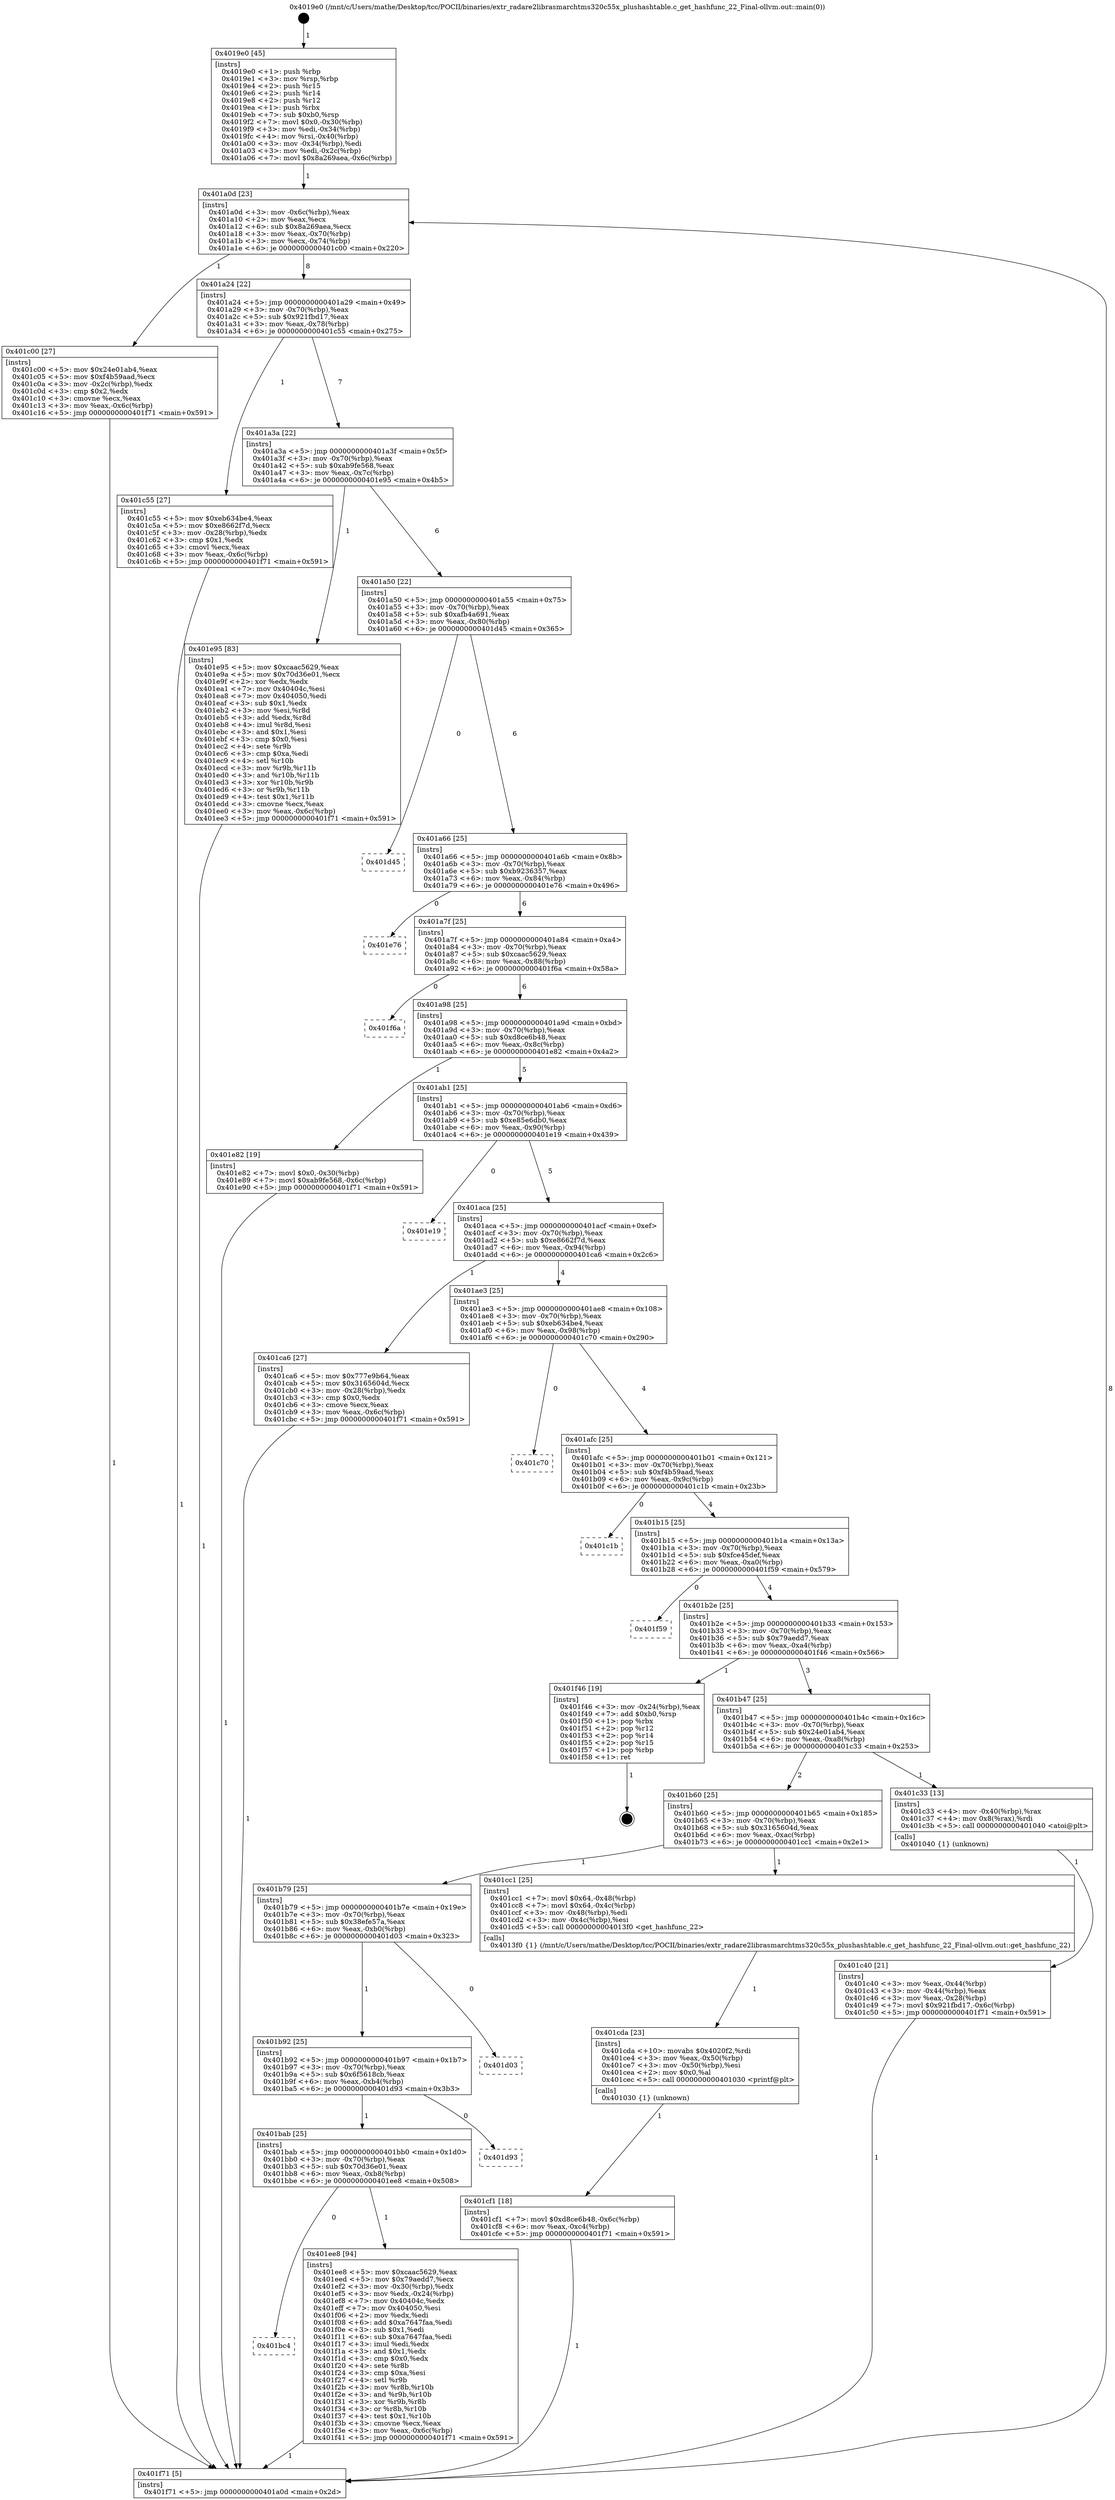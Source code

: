 digraph "0x4019e0" {
  label = "0x4019e0 (/mnt/c/Users/mathe/Desktop/tcc/POCII/binaries/extr_radare2librasmarchtms320c55x_plushashtable.c_get_hashfunc_22_Final-ollvm.out::main(0))"
  labelloc = "t"
  node[shape=record]

  Entry [label="",width=0.3,height=0.3,shape=circle,fillcolor=black,style=filled]
  "0x401a0d" [label="{
     0x401a0d [23]\l
     | [instrs]\l
     &nbsp;&nbsp;0x401a0d \<+3\>: mov -0x6c(%rbp),%eax\l
     &nbsp;&nbsp;0x401a10 \<+2\>: mov %eax,%ecx\l
     &nbsp;&nbsp;0x401a12 \<+6\>: sub $0x8a269aea,%ecx\l
     &nbsp;&nbsp;0x401a18 \<+3\>: mov %eax,-0x70(%rbp)\l
     &nbsp;&nbsp;0x401a1b \<+3\>: mov %ecx,-0x74(%rbp)\l
     &nbsp;&nbsp;0x401a1e \<+6\>: je 0000000000401c00 \<main+0x220\>\l
  }"]
  "0x401c00" [label="{
     0x401c00 [27]\l
     | [instrs]\l
     &nbsp;&nbsp;0x401c00 \<+5\>: mov $0x24e01ab4,%eax\l
     &nbsp;&nbsp;0x401c05 \<+5\>: mov $0xf4b59aad,%ecx\l
     &nbsp;&nbsp;0x401c0a \<+3\>: mov -0x2c(%rbp),%edx\l
     &nbsp;&nbsp;0x401c0d \<+3\>: cmp $0x2,%edx\l
     &nbsp;&nbsp;0x401c10 \<+3\>: cmovne %ecx,%eax\l
     &nbsp;&nbsp;0x401c13 \<+3\>: mov %eax,-0x6c(%rbp)\l
     &nbsp;&nbsp;0x401c16 \<+5\>: jmp 0000000000401f71 \<main+0x591\>\l
  }"]
  "0x401a24" [label="{
     0x401a24 [22]\l
     | [instrs]\l
     &nbsp;&nbsp;0x401a24 \<+5\>: jmp 0000000000401a29 \<main+0x49\>\l
     &nbsp;&nbsp;0x401a29 \<+3\>: mov -0x70(%rbp),%eax\l
     &nbsp;&nbsp;0x401a2c \<+5\>: sub $0x921fbd17,%eax\l
     &nbsp;&nbsp;0x401a31 \<+3\>: mov %eax,-0x78(%rbp)\l
     &nbsp;&nbsp;0x401a34 \<+6\>: je 0000000000401c55 \<main+0x275\>\l
  }"]
  "0x401f71" [label="{
     0x401f71 [5]\l
     | [instrs]\l
     &nbsp;&nbsp;0x401f71 \<+5\>: jmp 0000000000401a0d \<main+0x2d\>\l
  }"]
  "0x4019e0" [label="{
     0x4019e0 [45]\l
     | [instrs]\l
     &nbsp;&nbsp;0x4019e0 \<+1\>: push %rbp\l
     &nbsp;&nbsp;0x4019e1 \<+3\>: mov %rsp,%rbp\l
     &nbsp;&nbsp;0x4019e4 \<+2\>: push %r15\l
     &nbsp;&nbsp;0x4019e6 \<+2\>: push %r14\l
     &nbsp;&nbsp;0x4019e8 \<+2\>: push %r12\l
     &nbsp;&nbsp;0x4019ea \<+1\>: push %rbx\l
     &nbsp;&nbsp;0x4019eb \<+7\>: sub $0xb0,%rsp\l
     &nbsp;&nbsp;0x4019f2 \<+7\>: movl $0x0,-0x30(%rbp)\l
     &nbsp;&nbsp;0x4019f9 \<+3\>: mov %edi,-0x34(%rbp)\l
     &nbsp;&nbsp;0x4019fc \<+4\>: mov %rsi,-0x40(%rbp)\l
     &nbsp;&nbsp;0x401a00 \<+3\>: mov -0x34(%rbp),%edi\l
     &nbsp;&nbsp;0x401a03 \<+3\>: mov %edi,-0x2c(%rbp)\l
     &nbsp;&nbsp;0x401a06 \<+7\>: movl $0x8a269aea,-0x6c(%rbp)\l
  }"]
  Exit [label="",width=0.3,height=0.3,shape=circle,fillcolor=black,style=filled,peripheries=2]
  "0x401c55" [label="{
     0x401c55 [27]\l
     | [instrs]\l
     &nbsp;&nbsp;0x401c55 \<+5\>: mov $0xeb634be4,%eax\l
     &nbsp;&nbsp;0x401c5a \<+5\>: mov $0xe8662f7d,%ecx\l
     &nbsp;&nbsp;0x401c5f \<+3\>: mov -0x28(%rbp),%edx\l
     &nbsp;&nbsp;0x401c62 \<+3\>: cmp $0x1,%edx\l
     &nbsp;&nbsp;0x401c65 \<+3\>: cmovl %ecx,%eax\l
     &nbsp;&nbsp;0x401c68 \<+3\>: mov %eax,-0x6c(%rbp)\l
     &nbsp;&nbsp;0x401c6b \<+5\>: jmp 0000000000401f71 \<main+0x591\>\l
  }"]
  "0x401a3a" [label="{
     0x401a3a [22]\l
     | [instrs]\l
     &nbsp;&nbsp;0x401a3a \<+5\>: jmp 0000000000401a3f \<main+0x5f\>\l
     &nbsp;&nbsp;0x401a3f \<+3\>: mov -0x70(%rbp),%eax\l
     &nbsp;&nbsp;0x401a42 \<+5\>: sub $0xab9fe568,%eax\l
     &nbsp;&nbsp;0x401a47 \<+3\>: mov %eax,-0x7c(%rbp)\l
     &nbsp;&nbsp;0x401a4a \<+6\>: je 0000000000401e95 \<main+0x4b5\>\l
  }"]
  "0x401bc4" [label="{
     0x401bc4\l
  }", style=dashed]
  "0x401e95" [label="{
     0x401e95 [83]\l
     | [instrs]\l
     &nbsp;&nbsp;0x401e95 \<+5\>: mov $0xcaac5629,%eax\l
     &nbsp;&nbsp;0x401e9a \<+5\>: mov $0x70d36e01,%ecx\l
     &nbsp;&nbsp;0x401e9f \<+2\>: xor %edx,%edx\l
     &nbsp;&nbsp;0x401ea1 \<+7\>: mov 0x40404c,%esi\l
     &nbsp;&nbsp;0x401ea8 \<+7\>: mov 0x404050,%edi\l
     &nbsp;&nbsp;0x401eaf \<+3\>: sub $0x1,%edx\l
     &nbsp;&nbsp;0x401eb2 \<+3\>: mov %esi,%r8d\l
     &nbsp;&nbsp;0x401eb5 \<+3\>: add %edx,%r8d\l
     &nbsp;&nbsp;0x401eb8 \<+4\>: imul %r8d,%esi\l
     &nbsp;&nbsp;0x401ebc \<+3\>: and $0x1,%esi\l
     &nbsp;&nbsp;0x401ebf \<+3\>: cmp $0x0,%esi\l
     &nbsp;&nbsp;0x401ec2 \<+4\>: sete %r9b\l
     &nbsp;&nbsp;0x401ec6 \<+3\>: cmp $0xa,%edi\l
     &nbsp;&nbsp;0x401ec9 \<+4\>: setl %r10b\l
     &nbsp;&nbsp;0x401ecd \<+3\>: mov %r9b,%r11b\l
     &nbsp;&nbsp;0x401ed0 \<+3\>: and %r10b,%r11b\l
     &nbsp;&nbsp;0x401ed3 \<+3\>: xor %r10b,%r9b\l
     &nbsp;&nbsp;0x401ed6 \<+3\>: or %r9b,%r11b\l
     &nbsp;&nbsp;0x401ed9 \<+4\>: test $0x1,%r11b\l
     &nbsp;&nbsp;0x401edd \<+3\>: cmovne %ecx,%eax\l
     &nbsp;&nbsp;0x401ee0 \<+3\>: mov %eax,-0x6c(%rbp)\l
     &nbsp;&nbsp;0x401ee3 \<+5\>: jmp 0000000000401f71 \<main+0x591\>\l
  }"]
  "0x401a50" [label="{
     0x401a50 [22]\l
     | [instrs]\l
     &nbsp;&nbsp;0x401a50 \<+5\>: jmp 0000000000401a55 \<main+0x75\>\l
     &nbsp;&nbsp;0x401a55 \<+3\>: mov -0x70(%rbp),%eax\l
     &nbsp;&nbsp;0x401a58 \<+5\>: sub $0xafb4a691,%eax\l
     &nbsp;&nbsp;0x401a5d \<+3\>: mov %eax,-0x80(%rbp)\l
     &nbsp;&nbsp;0x401a60 \<+6\>: je 0000000000401d45 \<main+0x365\>\l
  }"]
  "0x401ee8" [label="{
     0x401ee8 [94]\l
     | [instrs]\l
     &nbsp;&nbsp;0x401ee8 \<+5\>: mov $0xcaac5629,%eax\l
     &nbsp;&nbsp;0x401eed \<+5\>: mov $0x79aedd7,%ecx\l
     &nbsp;&nbsp;0x401ef2 \<+3\>: mov -0x30(%rbp),%edx\l
     &nbsp;&nbsp;0x401ef5 \<+3\>: mov %edx,-0x24(%rbp)\l
     &nbsp;&nbsp;0x401ef8 \<+7\>: mov 0x40404c,%edx\l
     &nbsp;&nbsp;0x401eff \<+7\>: mov 0x404050,%esi\l
     &nbsp;&nbsp;0x401f06 \<+2\>: mov %edx,%edi\l
     &nbsp;&nbsp;0x401f08 \<+6\>: add $0xa7647faa,%edi\l
     &nbsp;&nbsp;0x401f0e \<+3\>: sub $0x1,%edi\l
     &nbsp;&nbsp;0x401f11 \<+6\>: sub $0xa7647faa,%edi\l
     &nbsp;&nbsp;0x401f17 \<+3\>: imul %edi,%edx\l
     &nbsp;&nbsp;0x401f1a \<+3\>: and $0x1,%edx\l
     &nbsp;&nbsp;0x401f1d \<+3\>: cmp $0x0,%edx\l
     &nbsp;&nbsp;0x401f20 \<+4\>: sete %r8b\l
     &nbsp;&nbsp;0x401f24 \<+3\>: cmp $0xa,%esi\l
     &nbsp;&nbsp;0x401f27 \<+4\>: setl %r9b\l
     &nbsp;&nbsp;0x401f2b \<+3\>: mov %r8b,%r10b\l
     &nbsp;&nbsp;0x401f2e \<+3\>: and %r9b,%r10b\l
     &nbsp;&nbsp;0x401f31 \<+3\>: xor %r9b,%r8b\l
     &nbsp;&nbsp;0x401f34 \<+3\>: or %r8b,%r10b\l
     &nbsp;&nbsp;0x401f37 \<+4\>: test $0x1,%r10b\l
     &nbsp;&nbsp;0x401f3b \<+3\>: cmovne %ecx,%eax\l
     &nbsp;&nbsp;0x401f3e \<+3\>: mov %eax,-0x6c(%rbp)\l
     &nbsp;&nbsp;0x401f41 \<+5\>: jmp 0000000000401f71 \<main+0x591\>\l
  }"]
  "0x401d45" [label="{
     0x401d45\l
  }", style=dashed]
  "0x401a66" [label="{
     0x401a66 [25]\l
     | [instrs]\l
     &nbsp;&nbsp;0x401a66 \<+5\>: jmp 0000000000401a6b \<main+0x8b\>\l
     &nbsp;&nbsp;0x401a6b \<+3\>: mov -0x70(%rbp),%eax\l
     &nbsp;&nbsp;0x401a6e \<+5\>: sub $0xb9236357,%eax\l
     &nbsp;&nbsp;0x401a73 \<+6\>: mov %eax,-0x84(%rbp)\l
     &nbsp;&nbsp;0x401a79 \<+6\>: je 0000000000401e76 \<main+0x496\>\l
  }"]
  "0x401bab" [label="{
     0x401bab [25]\l
     | [instrs]\l
     &nbsp;&nbsp;0x401bab \<+5\>: jmp 0000000000401bb0 \<main+0x1d0\>\l
     &nbsp;&nbsp;0x401bb0 \<+3\>: mov -0x70(%rbp),%eax\l
     &nbsp;&nbsp;0x401bb3 \<+5\>: sub $0x70d36e01,%eax\l
     &nbsp;&nbsp;0x401bb8 \<+6\>: mov %eax,-0xb8(%rbp)\l
     &nbsp;&nbsp;0x401bbe \<+6\>: je 0000000000401ee8 \<main+0x508\>\l
  }"]
  "0x401e76" [label="{
     0x401e76\l
  }", style=dashed]
  "0x401a7f" [label="{
     0x401a7f [25]\l
     | [instrs]\l
     &nbsp;&nbsp;0x401a7f \<+5\>: jmp 0000000000401a84 \<main+0xa4\>\l
     &nbsp;&nbsp;0x401a84 \<+3\>: mov -0x70(%rbp),%eax\l
     &nbsp;&nbsp;0x401a87 \<+5\>: sub $0xcaac5629,%eax\l
     &nbsp;&nbsp;0x401a8c \<+6\>: mov %eax,-0x88(%rbp)\l
     &nbsp;&nbsp;0x401a92 \<+6\>: je 0000000000401f6a \<main+0x58a\>\l
  }"]
  "0x401d93" [label="{
     0x401d93\l
  }", style=dashed]
  "0x401f6a" [label="{
     0x401f6a\l
  }", style=dashed]
  "0x401a98" [label="{
     0x401a98 [25]\l
     | [instrs]\l
     &nbsp;&nbsp;0x401a98 \<+5\>: jmp 0000000000401a9d \<main+0xbd\>\l
     &nbsp;&nbsp;0x401a9d \<+3\>: mov -0x70(%rbp),%eax\l
     &nbsp;&nbsp;0x401aa0 \<+5\>: sub $0xd8ce6b48,%eax\l
     &nbsp;&nbsp;0x401aa5 \<+6\>: mov %eax,-0x8c(%rbp)\l
     &nbsp;&nbsp;0x401aab \<+6\>: je 0000000000401e82 \<main+0x4a2\>\l
  }"]
  "0x401b92" [label="{
     0x401b92 [25]\l
     | [instrs]\l
     &nbsp;&nbsp;0x401b92 \<+5\>: jmp 0000000000401b97 \<main+0x1b7\>\l
     &nbsp;&nbsp;0x401b97 \<+3\>: mov -0x70(%rbp),%eax\l
     &nbsp;&nbsp;0x401b9a \<+5\>: sub $0x6f5618cb,%eax\l
     &nbsp;&nbsp;0x401b9f \<+6\>: mov %eax,-0xb4(%rbp)\l
     &nbsp;&nbsp;0x401ba5 \<+6\>: je 0000000000401d93 \<main+0x3b3\>\l
  }"]
  "0x401e82" [label="{
     0x401e82 [19]\l
     | [instrs]\l
     &nbsp;&nbsp;0x401e82 \<+7\>: movl $0x0,-0x30(%rbp)\l
     &nbsp;&nbsp;0x401e89 \<+7\>: movl $0xab9fe568,-0x6c(%rbp)\l
     &nbsp;&nbsp;0x401e90 \<+5\>: jmp 0000000000401f71 \<main+0x591\>\l
  }"]
  "0x401ab1" [label="{
     0x401ab1 [25]\l
     | [instrs]\l
     &nbsp;&nbsp;0x401ab1 \<+5\>: jmp 0000000000401ab6 \<main+0xd6\>\l
     &nbsp;&nbsp;0x401ab6 \<+3\>: mov -0x70(%rbp),%eax\l
     &nbsp;&nbsp;0x401ab9 \<+5\>: sub $0xe85e6db0,%eax\l
     &nbsp;&nbsp;0x401abe \<+6\>: mov %eax,-0x90(%rbp)\l
     &nbsp;&nbsp;0x401ac4 \<+6\>: je 0000000000401e19 \<main+0x439\>\l
  }"]
  "0x401d03" [label="{
     0x401d03\l
  }", style=dashed]
  "0x401e19" [label="{
     0x401e19\l
  }", style=dashed]
  "0x401aca" [label="{
     0x401aca [25]\l
     | [instrs]\l
     &nbsp;&nbsp;0x401aca \<+5\>: jmp 0000000000401acf \<main+0xef\>\l
     &nbsp;&nbsp;0x401acf \<+3\>: mov -0x70(%rbp),%eax\l
     &nbsp;&nbsp;0x401ad2 \<+5\>: sub $0xe8662f7d,%eax\l
     &nbsp;&nbsp;0x401ad7 \<+6\>: mov %eax,-0x94(%rbp)\l
     &nbsp;&nbsp;0x401add \<+6\>: je 0000000000401ca6 \<main+0x2c6\>\l
  }"]
  "0x401cf1" [label="{
     0x401cf1 [18]\l
     | [instrs]\l
     &nbsp;&nbsp;0x401cf1 \<+7\>: movl $0xd8ce6b48,-0x6c(%rbp)\l
     &nbsp;&nbsp;0x401cf8 \<+6\>: mov %eax,-0xc4(%rbp)\l
     &nbsp;&nbsp;0x401cfe \<+5\>: jmp 0000000000401f71 \<main+0x591\>\l
  }"]
  "0x401ca6" [label="{
     0x401ca6 [27]\l
     | [instrs]\l
     &nbsp;&nbsp;0x401ca6 \<+5\>: mov $0x777e9b64,%eax\l
     &nbsp;&nbsp;0x401cab \<+5\>: mov $0x3165604d,%ecx\l
     &nbsp;&nbsp;0x401cb0 \<+3\>: mov -0x28(%rbp),%edx\l
     &nbsp;&nbsp;0x401cb3 \<+3\>: cmp $0x0,%edx\l
     &nbsp;&nbsp;0x401cb6 \<+3\>: cmove %ecx,%eax\l
     &nbsp;&nbsp;0x401cb9 \<+3\>: mov %eax,-0x6c(%rbp)\l
     &nbsp;&nbsp;0x401cbc \<+5\>: jmp 0000000000401f71 \<main+0x591\>\l
  }"]
  "0x401ae3" [label="{
     0x401ae3 [25]\l
     | [instrs]\l
     &nbsp;&nbsp;0x401ae3 \<+5\>: jmp 0000000000401ae8 \<main+0x108\>\l
     &nbsp;&nbsp;0x401ae8 \<+3\>: mov -0x70(%rbp),%eax\l
     &nbsp;&nbsp;0x401aeb \<+5\>: sub $0xeb634be4,%eax\l
     &nbsp;&nbsp;0x401af0 \<+6\>: mov %eax,-0x98(%rbp)\l
     &nbsp;&nbsp;0x401af6 \<+6\>: je 0000000000401c70 \<main+0x290\>\l
  }"]
  "0x401cda" [label="{
     0x401cda [23]\l
     | [instrs]\l
     &nbsp;&nbsp;0x401cda \<+10\>: movabs $0x4020f2,%rdi\l
     &nbsp;&nbsp;0x401ce4 \<+3\>: mov %eax,-0x50(%rbp)\l
     &nbsp;&nbsp;0x401ce7 \<+3\>: mov -0x50(%rbp),%esi\l
     &nbsp;&nbsp;0x401cea \<+2\>: mov $0x0,%al\l
     &nbsp;&nbsp;0x401cec \<+5\>: call 0000000000401030 \<printf@plt\>\l
     | [calls]\l
     &nbsp;&nbsp;0x401030 \{1\} (unknown)\l
  }"]
  "0x401c70" [label="{
     0x401c70\l
  }", style=dashed]
  "0x401afc" [label="{
     0x401afc [25]\l
     | [instrs]\l
     &nbsp;&nbsp;0x401afc \<+5\>: jmp 0000000000401b01 \<main+0x121\>\l
     &nbsp;&nbsp;0x401b01 \<+3\>: mov -0x70(%rbp),%eax\l
     &nbsp;&nbsp;0x401b04 \<+5\>: sub $0xf4b59aad,%eax\l
     &nbsp;&nbsp;0x401b09 \<+6\>: mov %eax,-0x9c(%rbp)\l
     &nbsp;&nbsp;0x401b0f \<+6\>: je 0000000000401c1b \<main+0x23b\>\l
  }"]
  "0x401b79" [label="{
     0x401b79 [25]\l
     | [instrs]\l
     &nbsp;&nbsp;0x401b79 \<+5\>: jmp 0000000000401b7e \<main+0x19e\>\l
     &nbsp;&nbsp;0x401b7e \<+3\>: mov -0x70(%rbp),%eax\l
     &nbsp;&nbsp;0x401b81 \<+5\>: sub $0x38efe57a,%eax\l
     &nbsp;&nbsp;0x401b86 \<+6\>: mov %eax,-0xb0(%rbp)\l
     &nbsp;&nbsp;0x401b8c \<+6\>: je 0000000000401d03 \<main+0x323\>\l
  }"]
  "0x401c1b" [label="{
     0x401c1b\l
  }", style=dashed]
  "0x401b15" [label="{
     0x401b15 [25]\l
     | [instrs]\l
     &nbsp;&nbsp;0x401b15 \<+5\>: jmp 0000000000401b1a \<main+0x13a\>\l
     &nbsp;&nbsp;0x401b1a \<+3\>: mov -0x70(%rbp),%eax\l
     &nbsp;&nbsp;0x401b1d \<+5\>: sub $0xfce45def,%eax\l
     &nbsp;&nbsp;0x401b22 \<+6\>: mov %eax,-0xa0(%rbp)\l
     &nbsp;&nbsp;0x401b28 \<+6\>: je 0000000000401f59 \<main+0x579\>\l
  }"]
  "0x401cc1" [label="{
     0x401cc1 [25]\l
     | [instrs]\l
     &nbsp;&nbsp;0x401cc1 \<+7\>: movl $0x64,-0x48(%rbp)\l
     &nbsp;&nbsp;0x401cc8 \<+7\>: movl $0x64,-0x4c(%rbp)\l
     &nbsp;&nbsp;0x401ccf \<+3\>: mov -0x48(%rbp),%edi\l
     &nbsp;&nbsp;0x401cd2 \<+3\>: mov -0x4c(%rbp),%esi\l
     &nbsp;&nbsp;0x401cd5 \<+5\>: call 00000000004013f0 \<get_hashfunc_22\>\l
     | [calls]\l
     &nbsp;&nbsp;0x4013f0 \{1\} (/mnt/c/Users/mathe/Desktop/tcc/POCII/binaries/extr_radare2librasmarchtms320c55x_plushashtable.c_get_hashfunc_22_Final-ollvm.out::get_hashfunc_22)\l
  }"]
  "0x401f59" [label="{
     0x401f59\l
  }", style=dashed]
  "0x401b2e" [label="{
     0x401b2e [25]\l
     | [instrs]\l
     &nbsp;&nbsp;0x401b2e \<+5\>: jmp 0000000000401b33 \<main+0x153\>\l
     &nbsp;&nbsp;0x401b33 \<+3\>: mov -0x70(%rbp),%eax\l
     &nbsp;&nbsp;0x401b36 \<+5\>: sub $0x79aedd7,%eax\l
     &nbsp;&nbsp;0x401b3b \<+6\>: mov %eax,-0xa4(%rbp)\l
     &nbsp;&nbsp;0x401b41 \<+6\>: je 0000000000401f46 \<main+0x566\>\l
  }"]
  "0x401c40" [label="{
     0x401c40 [21]\l
     | [instrs]\l
     &nbsp;&nbsp;0x401c40 \<+3\>: mov %eax,-0x44(%rbp)\l
     &nbsp;&nbsp;0x401c43 \<+3\>: mov -0x44(%rbp),%eax\l
     &nbsp;&nbsp;0x401c46 \<+3\>: mov %eax,-0x28(%rbp)\l
     &nbsp;&nbsp;0x401c49 \<+7\>: movl $0x921fbd17,-0x6c(%rbp)\l
     &nbsp;&nbsp;0x401c50 \<+5\>: jmp 0000000000401f71 \<main+0x591\>\l
  }"]
  "0x401f46" [label="{
     0x401f46 [19]\l
     | [instrs]\l
     &nbsp;&nbsp;0x401f46 \<+3\>: mov -0x24(%rbp),%eax\l
     &nbsp;&nbsp;0x401f49 \<+7\>: add $0xb0,%rsp\l
     &nbsp;&nbsp;0x401f50 \<+1\>: pop %rbx\l
     &nbsp;&nbsp;0x401f51 \<+2\>: pop %r12\l
     &nbsp;&nbsp;0x401f53 \<+2\>: pop %r14\l
     &nbsp;&nbsp;0x401f55 \<+2\>: pop %r15\l
     &nbsp;&nbsp;0x401f57 \<+1\>: pop %rbp\l
     &nbsp;&nbsp;0x401f58 \<+1\>: ret\l
  }"]
  "0x401b47" [label="{
     0x401b47 [25]\l
     | [instrs]\l
     &nbsp;&nbsp;0x401b47 \<+5\>: jmp 0000000000401b4c \<main+0x16c\>\l
     &nbsp;&nbsp;0x401b4c \<+3\>: mov -0x70(%rbp),%eax\l
     &nbsp;&nbsp;0x401b4f \<+5\>: sub $0x24e01ab4,%eax\l
     &nbsp;&nbsp;0x401b54 \<+6\>: mov %eax,-0xa8(%rbp)\l
     &nbsp;&nbsp;0x401b5a \<+6\>: je 0000000000401c33 \<main+0x253\>\l
  }"]
  "0x401b60" [label="{
     0x401b60 [25]\l
     | [instrs]\l
     &nbsp;&nbsp;0x401b60 \<+5\>: jmp 0000000000401b65 \<main+0x185\>\l
     &nbsp;&nbsp;0x401b65 \<+3\>: mov -0x70(%rbp),%eax\l
     &nbsp;&nbsp;0x401b68 \<+5\>: sub $0x3165604d,%eax\l
     &nbsp;&nbsp;0x401b6d \<+6\>: mov %eax,-0xac(%rbp)\l
     &nbsp;&nbsp;0x401b73 \<+6\>: je 0000000000401cc1 \<main+0x2e1\>\l
  }"]
  "0x401c33" [label="{
     0x401c33 [13]\l
     | [instrs]\l
     &nbsp;&nbsp;0x401c33 \<+4\>: mov -0x40(%rbp),%rax\l
     &nbsp;&nbsp;0x401c37 \<+4\>: mov 0x8(%rax),%rdi\l
     &nbsp;&nbsp;0x401c3b \<+5\>: call 0000000000401040 \<atoi@plt\>\l
     | [calls]\l
     &nbsp;&nbsp;0x401040 \{1\} (unknown)\l
  }"]
  Entry -> "0x4019e0" [label=" 1"]
  "0x401a0d" -> "0x401c00" [label=" 1"]
  "0x401a0d" -> "0x401a24" [label=" 8"]
  "0x401c00" -> "0x401f71" [label=" 1"]
  "0x4019e0" -> "0x401a0d" [label=" 1"]
  "0x401f71" -> "0x401a0d" [label=" 8"]
  "0x401f46" -> Exit [label=" 1"]
  "0x401a24" -> "0x401c55" [label=" 1"]
  "0x401a24" -> "0x401a3a" [label=" 7"]
  "0x401ee8" -> "0x401f71" [label=" 1"]
  "0x401a3a" -> "0x401e95" [label=" 1"]
  "0x401a3a" -> "0x401a50" [label=" 6"]
  "0x401bab" -> "0x401bc4" [label=" 0"]
  "0x401a50" -> "0x401d45" [label=" 0"]
  "0x401a50" -> "0x401a66" [label=" 6"]
  "0x401bab" -> "0x401ee8" [label=" 1"]
  "0x401a66" -> "0x401e76" [label=" 0"]
  "0x401a66" -> "0x401a7f" [label=" 6"]
  "0x401b92" -> "0x401bab" [label=" 1"]
  "0x401a7f" -> "0x401f6a" [label=" 0"]
  "0x401a7f" -> "0x401a98" [label=" 6"]
  "0x401b92" -> "0x401d93" [label=" 0"]
  "0x401a98" -> "0x401e82" [label=" 1"]
  "0x401a98" -> "0x401ab1" [label=" 5"]
  "0x401b79" -> "0x401b92" [label=" 1"]
  "0x401ab1" -> "0x401e19" [label=" 0"]
  "0x401ab1" -> "0x401aca" [label=" 5"]
  "0x401b79" -> "0x401d03" [label=" 0"]
  "0x401aca" -> "0x401ca6" [label=" 1"]
  "0x401aca" -> "0x401ae3" [label=" 4"]
  "0x401e95" -> "0x401f71" [label=" 1"]
  "0x401ae3" -> "0x401c70" [label=" 0"]
  "0x401ae3" -> "0x401afc" [label=" 4"]
  "0x401e82" -> "0x401f71" [label=" 1"]
  "0x401afc" -> "0x401c1b" [label=" 0"]
  "0x401afc" -> "0x401b15" [label=" 4"]
  "0x401cf1" -> "0x401f71" [label=" 1"]
  "0x401b15" -> "0x401f59" [label=" 0"]
  "0x401b15" -> "0x401b2e" [label=" 4"]
  "0x401cda" -> "0x401cf1" [label=" 1"]
  "0x401b2e" -> "0x401f46" [label=" 1"]
  "0x401b2e" -> "0x401b47" [label=" 3"]
  "0x401b60" -> "0x401b79" [label=" 1"]
  "0x401b47" -> "0x401c33" [label=" 1"]
  "0x401b47" -> "0x401b60" [label=" 2"]
  "0x401c33" -> "0x401c40" [label=" 1"]
  "0x401c40" -> "0x401f71" [label=" 1"]
  "0x401c55" -> "0x401f71" [label=" 1"]
  "0x401ca6" -> "0x401f71" [label=" 1"]
  "0x401cc1" -> "0x401cda" [label=" 1"]
  "0x401b60" -> "0x401cc1" [label=" 1"]
}

